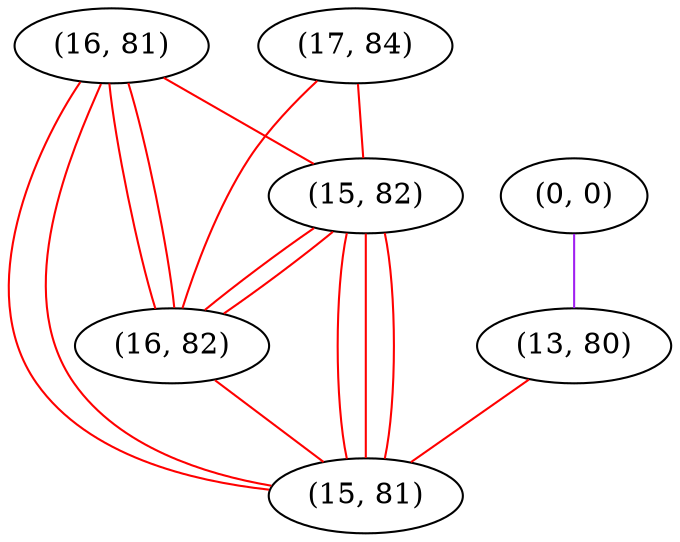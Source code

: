 graph "" {
"(16, 81)";
"(0, 0)";
"(13, 80)";
"(17, 84)";
"(15, 82)";
"(16, 82)";
"(15, 81)";
"(16, 81)" -- "(16, 82)"  [color=red, key=0, weight=1];
"(16, 81)" -- "(16, 82)"  [color=red, key=1, weight=1];
"(16, 81)" -- "(15, 82)"  [color=red, key=0, weight=1];
"(16, 81)" -- "(15, 81)"  [color=red, key=0, weight=1];
"(16, 81)" -- "(15, 81)"  [color=red, key=1, weight=1];
"(0, 0)" -- "(13, 80)"  [color=purple, key=0, weight=4];
"(13, 80)" -- "(15, 81)"  [color=red, key=0, weight=1];
"(17, 84)" -- "(16, 82)"  [color=red, key=0, weight=1];
"(17, 84)" -- "(15, 82)"  [color=red, key=0, weight=1];
"(15, 82)" -- "(16, 82)"  [color=red, key=0, weight=1];
"(15, 82)" -- "(16, 82)"  [color=red, key=1, weight=1];
"(15, 82)" -- "(15, 81)"  [color=red, key=0, weight=1];
"(15, 82)" -- "(15, 81)"  [color=red, key=1, weight=1];
"(15, 82)" -- "(15, 81)"  [color=red, key=2, weight=1];
"(16, 82)" -- "(15, 81)"  [color=red, key=0, weight=1];
}
